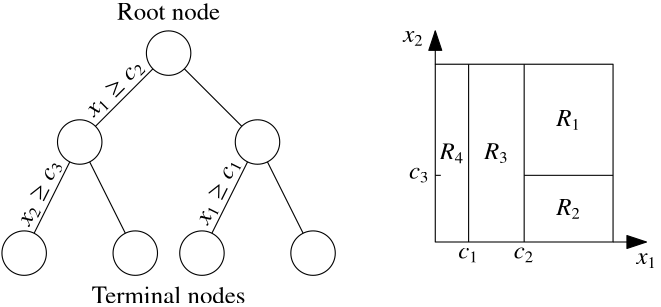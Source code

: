 <?xml version="1.0"?>
<!DOCTYPE ipe SYSTEM "ipe.dtd">
<ipe version="70206" creator="Ipe 7.2.7">
<info created="D:20170731183947" modified="D:20170814085941"/>
<preamble>\usepackage{amsmath}
\usepackage{txfonts}
</preamble>
<ipestyle name="basic">
<symbol name="arrow/arc(spx)">
<path stroke="sym-stroke" fill="sym-stroke" pen="sym-pen">
0 0 m
-1 0.333 l
-1 -0.333 l
h
</path>
</symbol>
<symbol name="arrow/farc(spx)">
<path stroke="sym-stroke" fill="white" pen="sym-pen">
0 0 m
-1 0.333 l
-1 -0.333 l
h
</path>
</symbol>
<symbol name="arrow/ptarc(spx)">
<path stroke="sym-stroke" fill="sym-stroke" pen="sym-pen">
0 0 m
-1 0.333 l
-0.8 0 l
-1 -0.333 l
h
</path>
</symbol>
<symbol name="arrow/fptarc(spx)">
<path stroke="sym-stroke" fill="white" pen="sym-pen">
0 0 m
-1 0.333 l
-0.8 0 l
-1 -0.333 l
h
</path>
</symbol>
<symbol name="mark/circle(sx)" transformations="translations">
<path fill="sym-stroke">
0.6 0 0 0.6 0 0 e
0.4 0 0 0.4 0 0 e
</path>
</symbol>
<symbol name="mark/disk(sx)" transformations="translations">
<path fill="sym-stroke">
0.6 0 0 0.6 0 0 e
</path>
</symbol>
<symbol name="mark/fdisk(sfx)" transformations="translations">
<group>
<path fill="sym-fill">
0.5 0 0 0.5 0 0 e
</path>
<path fill="sym-stroke" fillrule="eofill">
0.6 0 0 0.6 0 0 e
0.4 0 0 0.4 0 0 e
</path>
</group>
</symbol>
<symbol name="mark/box(sx)" transformations="translations">
<path fill="sym-stroke" fillrule="eofill">
-0.6 -0.6 m
0.6 -0.6 l
0.6 0.6 l
-0.6 0.6 l
h
-0.4 -0.4 m
0.4 -0.4 l
0.4 0.4 l
-0.4 0.4 l
h
</path>
</symbol>
<symbol name="mark/square(sx)" transformations="translations">
<path fill="sym-stroke">
-0.6 -0.6 m
0.6 -0.6 l
0.6 0.6 l
-0.6 0.6 l
h
</path>
</symbol>
<symbol name="mark/fsquare(sfx)" transformations="translations">
<group>
<path fill="sym-fill">
-0.5 -0.5 m
0.5 -0.5 l
0.5 0.5 l
-0.5 0.5 l
h
</path>
<path fill="sym-stroke" fillrule="eofill">
-0.6 -0.6 m
0.6 -0.6 l
0.6 0.6 l
-0.6 0.6 l
h
-0.4 -0.4 m
0.4 -0.4 l
0.4 0.4 l
-0.4 0.4 l
h
</path>
</group>
</symbol>
<symbol name="mark/cross(sx)" transformations="translations">
<group>
<path fill="sym-stroke">
-0.43 -0.57 m
0.57 0.43 l
0.43 0.57 l
-0.57 -0.43 l
h
</path>
<path fill="sym-stroke">
-0.43 0.57 m
0.57 -0.43 l
0.43 -0.57 l
-0.57 0.43 l
h
</path>
</group>
</symbol>
<symbol name="arrow/fnormal(spx)">
<path stroke="sym-stroke" fill="white" pen="sym-pen">
0 0 m
-1 0.333 l
-1 -0.333 l
h
</path>
</symbol>
<symbol name="arrow/pointed(spx)">
<path stroke="sym-stroke" fill="sym-stroke" pen="sym-pen">
0 0 m
-1 0.333 l
-0.8 0 l
-1 -0.333 l
h
</path>
</symbol>
<symbol name="arrow/fpointed(spx)">
<path stroke="sym-stroke" fill="white" pen="sym-pen">
0 0 m
-1 0.333 l
-0.8 0 l
-1 -0.333 l
h
</path>
</symbol>
<symbol name="arrow/linear(spx)">
<path stroke="sym-stroke" pen="sym-pen">
-1 0.333 m
0 0 l
-1 -0.333 l
</path>
</symbol>
<symbol name="arrow/fdouble(spx)">
<path stroke="sym-stroke" fill="white" pen="sym-pen">
0 0 m
-1 0.333 l
-1 -0.333 l
h
-1 0 m
-2 0.333 l
-2 -0.333 l
h
</path>
</symbol>
<symbol name="arrow/double(spx)">
<path stroke="sym-stroke" fill="sym-stroke" pen="sym-pen">
0 0 m
-1 0.333 l
-1 -0.333 l
h
-1 0 m
-2 0.333 l
-2 -0.333 l
h
</path>
</symbol>
<pen name="heavier" value="0.8"/>
<pen name="fat" value="1.2"/>
<pen name="ultrafat" value="2"/>
<symbolsize name="large" value="5"/>
<symbolsize name="small" value="2"/>
<symbolsize name="tiny" value="1.1"/>
<arrowsize name="large" value="10"/>
<arrowsize name="small" value="5"/>
<arrowsize name="tiny" value="3"/>
<color name="red" value="1 0 0"/>
<color name="green" value="0 1 0"/>
<color name="blue" value="0 0 1"/>
<color name="yellow" value="1 1 0"/>
<color name="orange" value="1 0.647 0"/>
<color name="gold" value="1 0.843 0"/>
<color name="purple" value="0.627 0.125 0.941"/>
<color name="gray" value="0.745"/>
<color name="brown" value="0.647 0.165 0.165"/>
<color name="navy" value="0 0 0.502"/>
<color name="pink" value="1 0.753 0.796"/>
<color name="seagreen" value="0.18 0.545 0.341"/>
<color name="turquoise" value="0.251 0.878 0.816"/>
<color name="violet" value="0.933 0.51 0.933"/>
<color name="darkblue" value="0 0 0.545"/>
<color name="darkcyan" value="0 0.545 0.545"/>
<color name="darkgray" value="0.663"/>
<color name="darkgreen" value="0 0.392 0"/>
<color name="darkmagenta" value="0.545 0 0.545"/>
<color name="darkorange" value="1 0.549 0"/>
<color name="darkred" value="0.545 0 0"/>
<color name="lightblue" value="0.678 0.847 0.902"/>
<color name="lightcyan" value="0.878 1 1"/>
<color name="lightgray" value="0.827"/>
<color name="lightgreen" value="0.565 0.933 0.565"/>
<color name="lightyellow" value="1 1 0.878"/>
<dashstyle name="dashed" value="[4] 0"/>
<dashstyle name="dotted" value="[1 3] 0"/>
<dashstyle name="dash dotted" value="[4 2 1 2] 0"/>
<dashstyle name="dash dot dotted" value="[4 2 1 2 1 2] 0"/>
<textsize name="large" value="\large"/>
<textsize name="Large" value="\Large"/>
<textsize name="LARGE" value="\LARGE"/>
<textsize name="huge" value="\huge"/>
<textsize name="Huge" value="\Huge"/>
<textsize name="small" value="\small"/>
<textsize name="footnote" value="\footnotesize"/>
<textsize name="tiny" value="\tiny"/>
<textstyle name="center" begin="\begin{center}" end="\end{center}"/>
<textstyle name="itemize" begin="\begin{itemize}" end="\end{itemize}"/>
<textstyle name="item" begin="\begin{itemize}\item{}" end="\end{itemize}"/>
<gridsize name="4 pts" value="4"/>
<gridsize name="8 pts (~3 mm)" value="8"/>
<gridsize name="16 pts (~6 mm)" value="16"/>
<gridsize name="32 pts (~12 mm)" value="32"/>
<gridsize name="10 pts (~3.5 mm)" value="10"/>
<gridsize name="20 pts (~7 mm)" value="20"/>
<gridsize name="14 pts (~5 mm)" value="14"/>
<gridsize name="28 pts (~10 mm)" value="28"/>
<gridsize name="56 pts (~20 mm)" value="56"/>
<anglesize name="90 deg" value="90"/>
<anglesize name="60 deg" value="60"/>
<anglesize name="45 deg" value="45"/>
<anglesize name="30 deg" value="30"/>
<anglesize name="22.5 deg" value="22.5"/>
<opacity name="10%" value="0.1"/>
<opacity name="30%" value="0.3"/>
<opacity name="50%" value="0.5"/>
<opacity name="75%" value="0.75"/>
<tiling name="falling" angle="-60" step="4" width="1"/>
<tiling name="rising" angle="30" step="4" width="1"/>
</ipestyle>
<page>
<layer name="alpha"/>
<layer name="beta"/>
<view layers="alpha beta" active="beta"/>
<text layer="alpha" matrix="0.707107 0.707107 -0.707107 0.707107 579.935 162.767" pos="84 784" stroke="black" type="label" width="26.068" height="5.214" depth="1.34" valign="baseline" size="9" style="math">x_1 \geq c_2</text>
<path stroke="black">
112 800 m
80 768 l
</path>
<path stroke="black">
112 800 m
144 768 l
</path>
<path stroke="black">
80 768 m
60 728 l
</path>
<path stroke="black">
144 768 m
124 728 l
</path>
<path stroke="black">
80 768 m
100 728 l
</path>
<path stroke="black">
144 768 m
164 728 l
</path>
<path matrix="1 0 0 1 -32 -32" stroke="black" fill="1">
8 0 0 8 112 800 e
</path>
<path matrix="1 0 0 1 -52 -72" stroke="black" fill="1">
8 0 0 8 112 800 e
</path>
<path matrix="1 0 0 1 32 -32" stroke="black" fill="1">
8 0 0 8 112 800 e
</path>
<path matrix="1 0 0 1 -12 -72" stroke="black" fill="1">
8 0 0 8 112 800 e
</path>
<path matrix="1 0 0 1 12 -72" stroke="black" fill="1">
8 0 0 8 112 800 e
</path>
<path matrix="1 0 0 1 52 -72" stroke="black" fill="1">
8 0 0 8 112 800 e
</path>
<path stroke="black" fill="white">
8 0 0 8 112 800 e
</path>
<path layer="beta" matrix="1 0 0 1 24 -4" stroke="black">
216 736 m
216 800 l
</path>
<text matrix="1 0 0 1 12 -2" transformations="translations" pos="208 732" stroke="black" type="label" width="7.468" height="3.968" depth="1.34" halign="center" valign="top" size="9" style="math">c_1</text>
<path matrix="1 0 0 1 24 -4" stroke="black">
216 760 m
248 760 l
</path>
<text matrix="1 0 0 1 32 -2" transformations="translations" pos="208 732" stroke="black" type="label" width="7.468" height="3.968" depth="1.34" halign="center" valign="top" size="9" style="math">c_2</text>
<text matrix="1 0 0 1 -2 24" transformations="translations" pos="208 732" stroke="black" type="label" width="7.468" height="3.969" depth="1.42" halign="right" valign="center" size="9" style="math">c_3</text>
<text matrix="1 0 0 1 196 60" transformations="translations" pos="60 716" stroke="black" type="label" width="8.965" height="5.864" depth="1.34" halign="center" valign="center" size="9" style="math">R_1</text>
<text matrix="1 0 0 1 28 -4" transformations="translations" pos="228 748" stroke="black" type="label" width="8.965" height="5.864" depth="1.34" halign="center" valign="center" size="9" style="math">R_2</text>
<text matrix="1 0 0 1 30 0" transformations="translations" pos="200 764" stroke="black" type="label" width="8.965" height="5.865" depth="1.42" halign="center" valign="center" size="9" style="math">R_3</text>
<text matrix="1 0 0 1 14 0" transformations="translations" pos="200 764" stroke="black" type="label" width="8.965" height="5.864" depth="1.34" halign="center" valign="center" size="9" style="math">R_4</text>
<text layer="alpha" matrix="0.447291 0.894389 -0.894389 0.447291 721.791 357.784" pos="44 760" stroke="black" type="label" width="26.068" height="5.215" depth="1.42" valign="baseline" size="9" style="math">x_2 \geq c_3</text>
<text matrix="0.447291 0.894389 -0.894389 0.447291 757.394 301.003" pos="108 760" stroke="black" type="label" width="26.068" height="5.214" depth="1.34" valign="baseline" size="9" style="math">x_1 \geq c_1</text>
<text layer="beta" matrix="1 0 0 1 36 -4" transformations="translations" pos="244 728" stroke="black" type="label" width="7.916" height="3.968" depth="1.34" valign="baseline" size="9" style="math">x_1</text>
<text matrix="1 0 0 1 -48 76" transformations="translations" pos="244 728" stroke="black" type="label" width="7.916" height="3.968" depth="1.34" valign="baseline" size="9" style="math">x_2</text>
<path matrix="1 0 0 1 24 -4" stroke="black" fill="white" arrow="normal/normal">
184 800 m
184 812 l
</path>
<path matrix="1 0 0 1 24 -4" stroke="black" fill="white" arrow="normal/normal">
248 736 m
260 736 l
</path>
<text layer="alpha" matrix="1 0 0 1 -8 0" transformations="translations" pos="120 812" stroke="black" type="label" width="37.112" height="6.124" depth="0.09" halign="center" valign="baseline" size="9">Root node</text>
<text matrix="1 0 0 1 -8 -96" transformations="translations" pos="120 812" stroke="black" type="label" width="55.403" height="6.124" depth="0.09" halign="center" valign="top" size="9">Terminal nodes</text>
<path layer="beta" matrix="1 0 0 1 24 -4" stroke="black">
196 800 m
196 736 l
</path>
<path matrix="1 0 0 1 24 -12" stroke="black">
184 808 m
184 744 l
248 744 l
248 808 l
h
</path>
<path matrix="1 0 0 1 16 0" stroke="black" fill="white">
192 756 m
194 756 l
</path>
</page>
</ipe>
